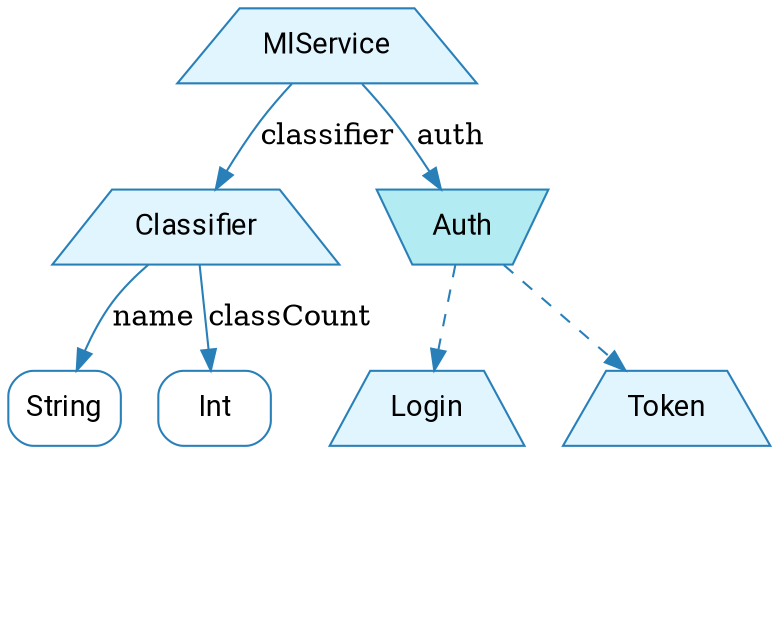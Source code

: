 digraph {
    bgcolor=transparent

    // Default theme
    node[shape="rectangle" style="rounded,filled" color="#2980B9" fontname="Segoe UI,Roboto,Helvetica,Arial,sans-serif" fillcolor="#ffffff" fontcolor="#000000"]
    edge [color="#2980B9" fontcolor="#000000"]

    // product types
    mlService, classifier, login, token [shape=trapezium style=filled fillcolor="#e1f5fe"]

    // sum types
    auth[shape=invtrapezium, style=filled fillcolor="#b2ebf2"]

    // Lit nodes
    mlService, classifier, classifier_name [color="#2980B9", fontcolor="#000000"]
    mlService, classifier [fillcolor="#e1f5fe"]


    mlService[label=MlService]

    classifier[label=Classifier]
    classifier_name[label=String shape=box]
    classifier_classCount[label=Int shape=box]

    auth[label=Auth]

    login[label=Login]
    login_user[label=String shape=box style=invis]
    login_password[label=String shape=box style=invis]

    token[label=Token]
    token_token[label=String shape=box style=invis]

    mlService -> classifier [label=classifier]
    mlService -> auth [label=auth]

    classifier -> classifier_name [label=name]
    classifier -> classifier_classCount [label=classCount]

    token -> token_token [label=token style=invis]

    login -> login_user [label=user style=invis]
    login -> login_password [label=password style=invis]

    auth -> token[style=dashed]
    auth -> login[style=dashed]
}
